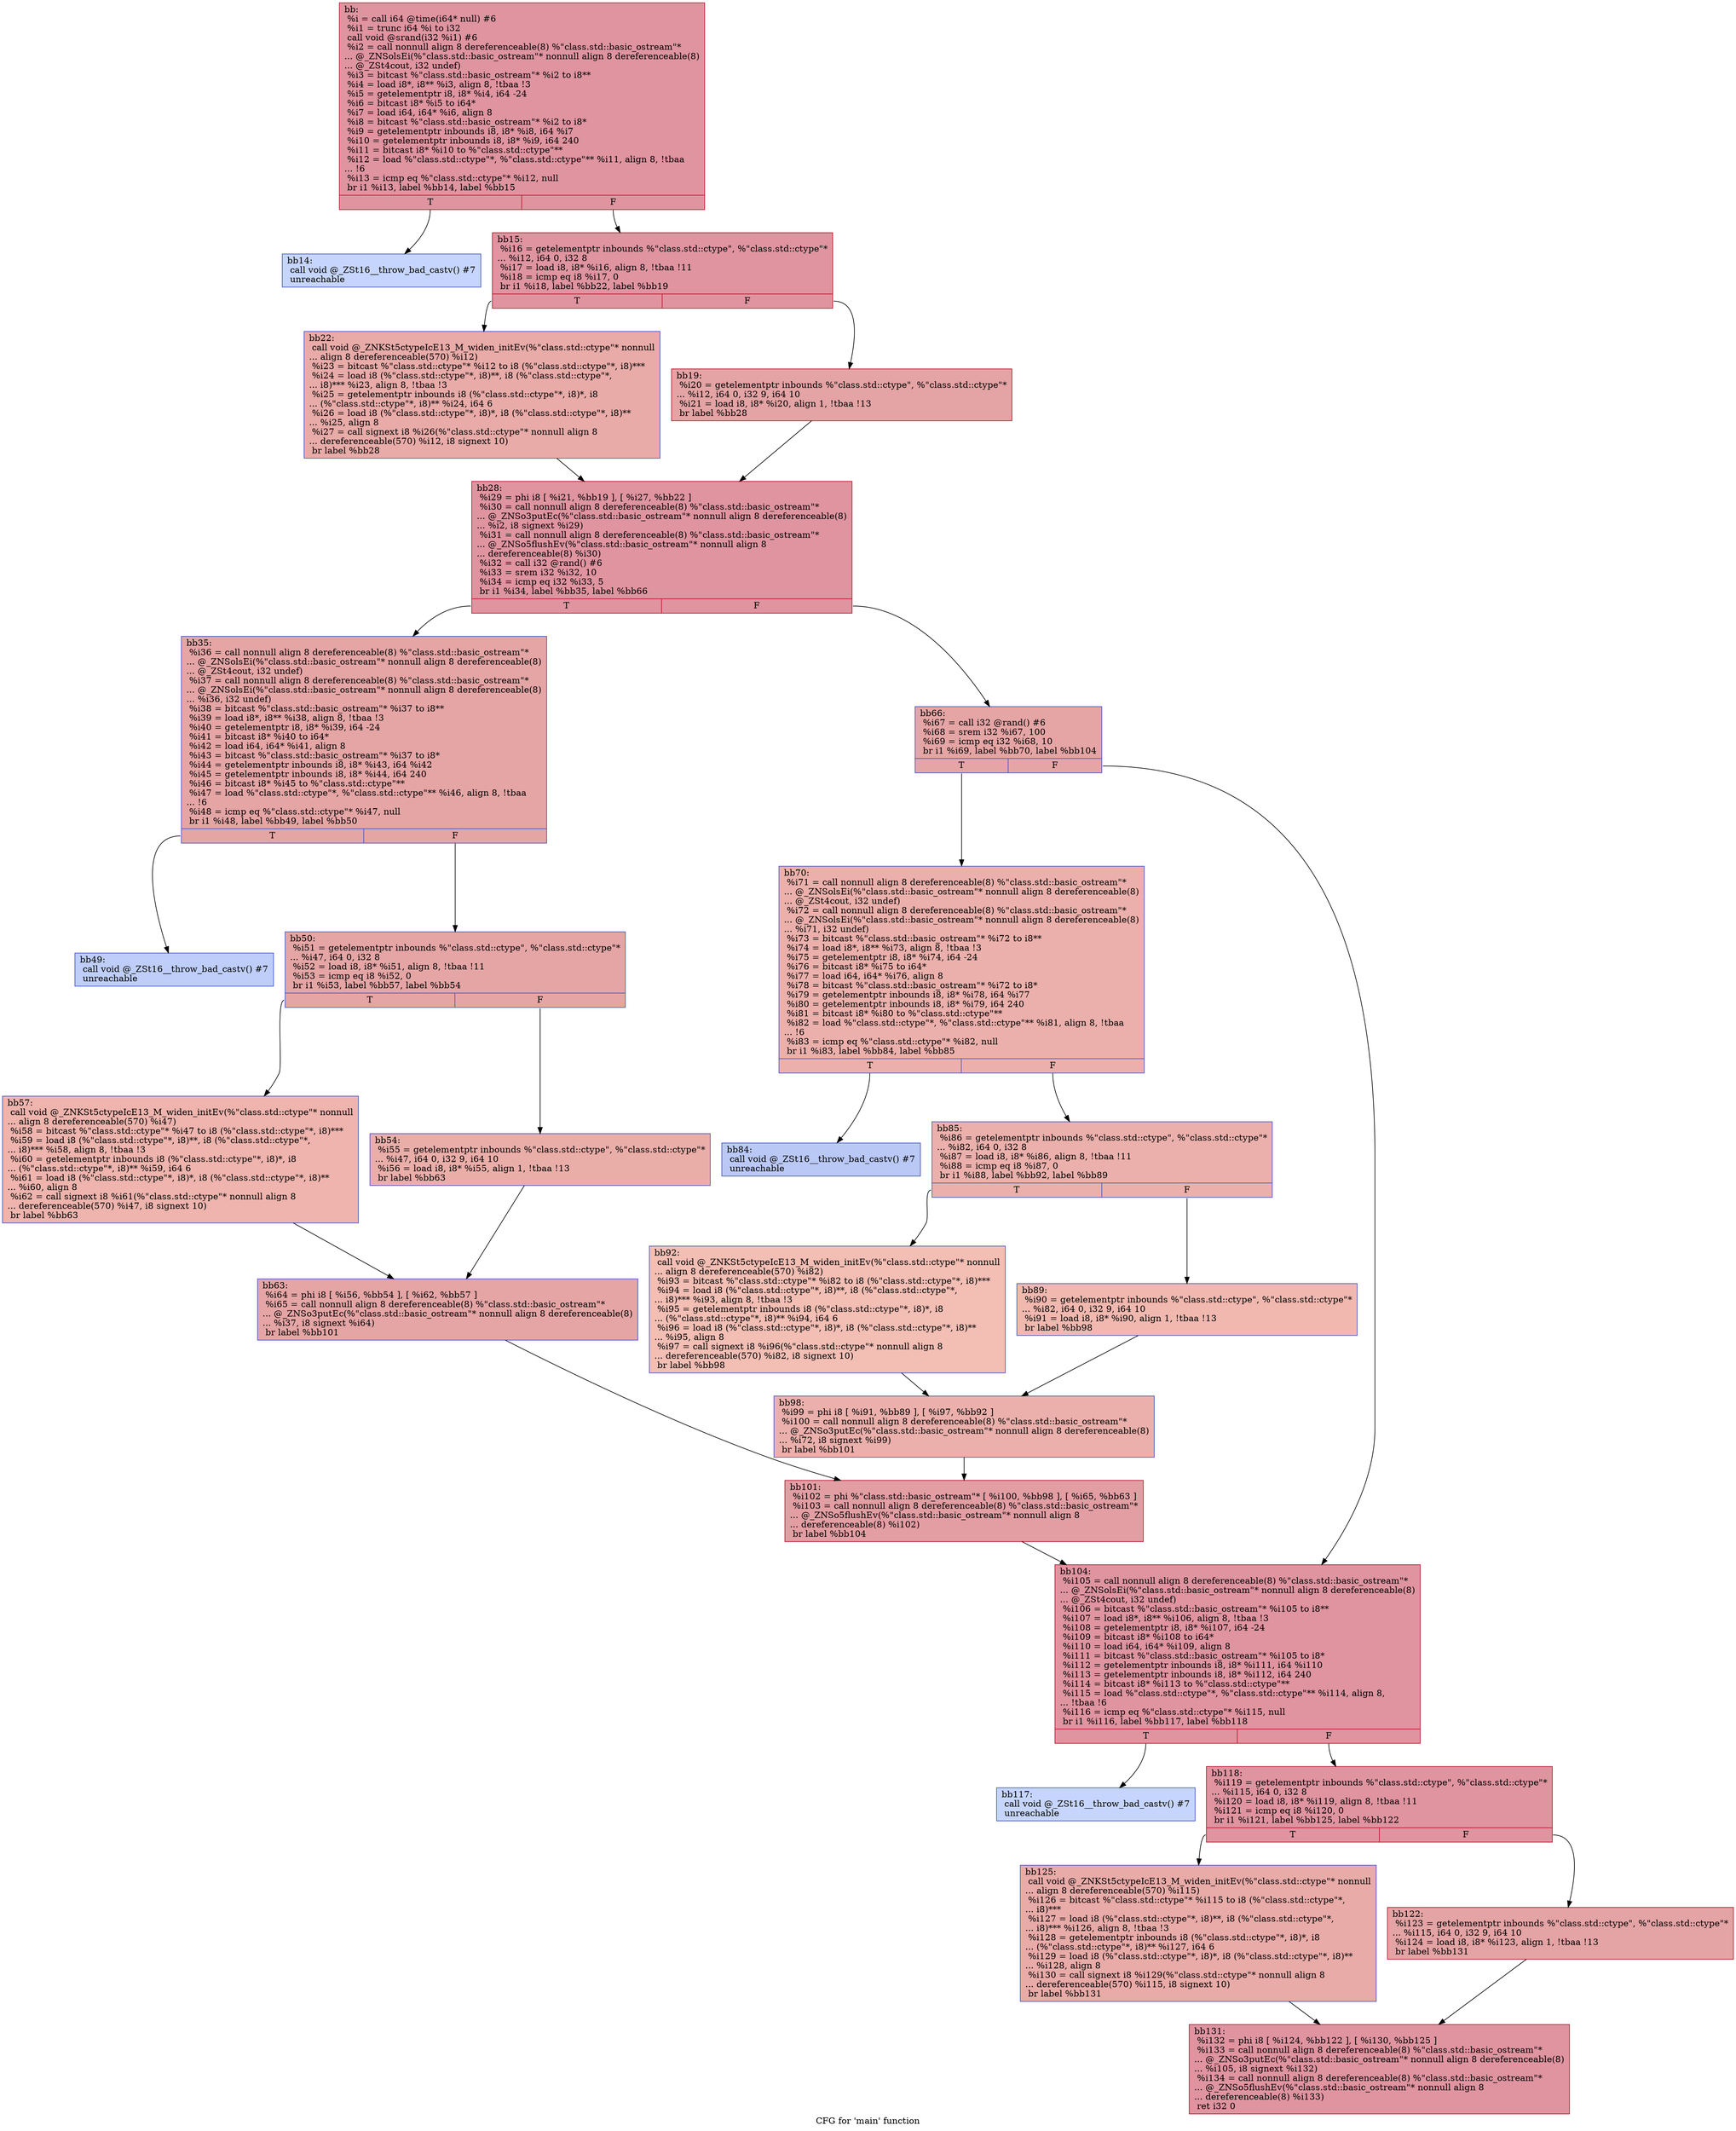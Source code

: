 digraph "CFG for 'main' function" {
	label="CFG for 'main' function";

	Node0x6aee190 [shape=record,color="#b70d28ff", style=filled, fillcolor="#b70d2870",label="{bb:\l  %i = call i64 @time(i64* null) #6\l  %i1 = trunc i64 %i to i32\l  call void @srand(i32 %i1) #6\l  %i2 = call nonnull align 8 dereferenceable(8) %\"class.std::basic_ostream\"*\l... @_ZNSolsEi(%\"class.std::basic_ostream\"* nonnull align 8 dereferenceable(8)\l... @_ZSt4cout, i32 undef)\l  %i3 = bitcast %\"class.std::basic_ostream\"* %i2 to i8**\l  %i4 = load i8*, i8** %i3, align 8, !tbaa !3\l  %i5 = getelementptr i8, i8* %i4, i64 -24\l  %i6 = bitcast i8* %i5 to i64*\l  %i7 = load i64, i64* %i6, align 8\l  %i8 = bitcast %\"class.std::basic_ostream\"* %i2 to i8*\l  %i9 = getelementptr inbounds i8, i8* %i8, i64 %i7\l  %i10 = getelementptr inbounds i8, i8* %i9, i64 240\l  %i11 = bitcast i8* %i10 to %\"class.std::ctype\"**\l  %i12 = load %\"class.std::ctype\"*, %\"class.std::ctype\"** %i11, align 8, !tbaa\l... !6\l  %i13 = icmp eq %\"class.std::ctype\"* %i12, null\l  br i1 %i13, label %bb14, label %bb15\l|{<s0>T|<s1>F}}"];
	Node0x6aee190:s0 -> Node0x6af02f0;
	Node0x6aee190:s1 -> Node0x6af03c0;
	Node0x6af02f0 [shape=record,color="#3d50c3ff", style=filled, fillcolor="#7ea1fa70",label="{bb14:                                             \l  call void @_ZSt16__throw_bad_castv() #7\l  unreachable\l}"];
	Node0x6af03c0 [shape=record,color="#b70d28ff", style=filled, fillcolor="#b70d2870",label="{bb15:                                             \l  %i16 = getelementptr inbounds %\"class.std::ctype\", %\"class.std::ctype\"*\l... %i12, i64 0, i32 8\l  %i17 = load i8, i8* %i16, align 8, !tbaa !11\l  %i18 = icmp eq i8 %i17, 0\l  br i1 %i18, label %bb22, label %bb19\l|{<s0>T|<s1>F}}"];
	Node0x6af03c0:s0 -> Node0x6af0b30;
	Node0x6af03c0:s1 -> Node0x6af0ba0;
	Node0x6af0ba0 [shape=record,color="#b70d28ff", style=filled, fillcolor="#c32e3170",label="{bb19:                                             \l  %i20 = getelementptr inbounds %\"class.std::ctype\", %\"class.std::ctype\"*\l... %i12, i64 0, i32 9, i64 10\l  %i21 = load i8, i8* %i20, align 1, !tbaa !13\l  br label %bb28\l}"];
	Node0x6af0ba0 -> Node0x6af0f50;
	Node0x6af0b30 [shape=record,color="#3d50c3ff", style=filled, fillcolor="#cc403a70",label="{bb22:                                             \l  call void @_ZNKSt5ctypeIcE13_M_widen_initEv(%\"class.std::ctype\"* nonnull\l... align 8 dereferenceable(570) %i12)\l  %i23 = bitcast %\"class.std::ctype\"* %i12 to i8 (%\"class.std::ctype\"*, i8)***\l  %i24 = load i8 (%\"class.std::ctype\"*, i8)**, i8 (%\"class.std::ctype\"*,\l... i8)*** %i23, align 8, !tbaa !3\l  %i25 = getelementptr inbounds i8 (%\"class.std::ctype\"*, i8)*, i8\l... (%\"class.std::ctype\"*, i8)** %i24, i64 6\l  %i26 = load i8 (%\"class.std::ctype\"*, i8)*, i8 (%\"class.std::ctype\"*, i8)**\l... %i25, align 8\l  %i27 = call signext i8 %i26(%\"class.std::ctype\"* nonnull align 8\l... dereferenceable(570) %i12, i8 signext 10)\l  br label %bb28\l}"];
	Node0x6af0b30 -> Node0x6af0f50;
	Node0x6af0f50 [shape=record,color="#b70d28ff", style=filled, fillcolor="#b70d2870",label="{bb28:                                             \l  %i29 = phi i8 [ %i21, %bb19 ], [ %i27, %bb22 ]\l  %i30 = call nonnull align 8 dereferenceable(8) %\"class.std::basic_ostream\"*\l... @_ZNSo3putEc(%\"class.std::basic_ostream\"* nonnull align 8 dereferenceable(8)\l... %i2, i8 signext %i29)\l  %i31 = call nonnull align 8 dereferenceable(8) %\"class.std::basic_ostream\"*\l... @_ZNSo5flushEv(%\"class.std::basic_ostream\"* nonnull align 8\l... dereferenceable(8) %i30)\l  %i32 = call i32 @rand() #6\l  %i33 = srem i32 %i32, 10\l  %i34 = icmp eq i32 %i33, 5\l  br i1 %i34, label %bb35, label %bb66\l|{<s0>T|<s1>F}}"];
	Node0x6af0f50:s0 -> Node0x6af2920;
	Node0x6af0f50:s1 -> Node0x6af29f0;
	Node0x6af2920 [shape=record,color="#3d50c3ff", style=filled, fillcolor="#c5333470",label="{bb35:                                             \l  %i36 = call nonnull align 8 dereferenceable(8) %\"class.std::basic_ostream\"*\l... @_ZNSolsEi(%\"class.std::basic_ostream\"* nonnull align 8 dereferenceable(8)\l... @_ZSt4cout, i32 undef)\l  %i37 = call nonnull align 8 dereferenceable(8) %\"class.std::basic_ostream\"*\l... @_ZNSolsEi(%\"class.std::basic_ostream\"* nonnull align 8 dereferenceable(8)\l... %i36, i32 undef)\l  %i38 = bitcast %\"class.std::basic_ostream\"* %i37 to i8**\l  %i39 = load i8*, i8** %i38, align 8, !tbaa !3\l  %i40 = getelementptr i8, i8* %i39, i64 -24\l  %i41 = bitcast i8* %i40 to i64*\l  %i42 = load i64, i64* %i41, align 8\l  %i43 = bitcast %\"class.std::basic_ostream\"* %i37 to i8*\l  %i44 = getelementptr inbounds i8, i8* %i43, i64 %i42\l  %i45 = getelementptr inbounds i8, i8* %i44, i64 240\l  %i46 = bitcast i8* %i45 to %\"class.std::ctype\"**\l  %i47 = load %\"class.std::ctype\"*, %\"class.std::ctype\"** %i46, align 8, !tbaa\l... !6\l  %i48 = icmp eq %\"class.std::ctype\"* %i47, null\l  br i1 %i48, label %bb49, label %bb50\l|{<s0>T|<s1>F}}"];
	Node0x6af2920:s0 -> Node0x6af48f0;
	Node0x6af2920:s1 -> Node0x6af4960;
	Node0x6af48f0 [shape=record,color="#3d50c3ff", style=filled, fillcolor="#6c8ff170",label="{bb49:                                             \l  call void @_ZSt16__throw_bad_castv() #7\l  unreachable\l}"];
	Node0x6af4960 [shape=record,color="#3d50c3ff", style=filled, fillcolor="#c5333470",label="{bb50:                                             \l  %i51 = getelementptr inbounds %\"class.std::ctype\", %\"class.std::ctype\"*\l... %i47, i64 0, i32 8\l  %i52 = load i8, i8* %i51, align 8, !tbaa !11\l  %i53 = icmp eq i8 %i52, 0\l  br i1 %i53, label %bb57, label %bb54\l|{<s0>T|<s1>F}}"];
	Node0x6af4960:s0 -> Node0x6af54b0;
	Node0x6af4960:s1 -> Node0x6af5520;
	Node0x6af5520 [shape=record,color="#3d50c3ff", style=filled, fillcolor="#d0473d70",label="{bb54:                                             \l  %i55 = getelementptr inbounds %\"class.std::ctype\", %\"class.std::ctype\"*\l... %i47, i64 0, i32 9, i64 10\l  %i56 = load i8, i8* %i55, align 1, !tbaa !13\l  br label %bb63\l}"];
	Node0x6af5520 -> Node0x6af5d00;
	Node0x6af54b0 [shape=record,color="#3d50c3ff", style=filled, fillcolor="#d8564670",label="{bb57:                                             \l  call void @_ZNKSt5ctypeIcE13_M_widen_initEv(%\"class.std::ctype\"* nonnull\l... align 8 dereferenceable(570) %i47)\l  %i58 = bitcast %\"class.std::ctype\"* %i47 to i8 (%\"class.std::ctype\"*, i8)***\l  %i59 = load i8 (%\"class.std::ctype\"*, i8)**, i8 (%\"class.std::ctype\"*,\l... i8)*** %i58, align 8, !tbaa !3\l  %i60 = getelementptr inbounds i8 (%\"class.std::ctype\"*, i8)*, i8\l... (%\"class.std::ctype\"*, i8)** %i59, i64 6\l  %i61 = load i8 (%\"class.std::ctype\"*, i8)*, i8 (%\"class.std::ctype\"*, i8)**\l... %i60, align 8\l  %i62 = call signext i8 %i61(%\"class.std::ctype\"* nonnull align 8\l... dereferenceable(570) %i47, i8 signext 10)\l  br label %bb63\l}"];
	Node0x6af54b0 -> Node0x6af5d00;
	Node0x6af5d00 [shape=record,color="#3d50c3ff", style=filled, fillcolor="#c5333470",label="{bb63:                                             \l  %i64 = phi i8 [ %i56, %bb54 ], [ %i62, %bb57 ]\l  %i65 = call nonnull align 8 dereferenceable(8) %\"class.std::basic_ostream\"*\l... @_ZNSo3putEc(%\"class.std::basic_ostream\"* nonnull align 8 dereferenceable(8)\l... %i37, i8 signext %i64)\l  br label %bb101\l}"];
	Node0x6af5d00 -> Node0x6af64a0;
	Node0x6af29f0 [shape=record,color="#3d50c3ff", style=filled, fillcolor="#c5333470",label="{bb66:                                             \l  %i67 = call i32 @rand() #6\l  %i68 = srem i32 %i67, 100\l  %i69 = icmp eq i32 %i68, 10\l  br i1 %i69, label %bb70, label %bb104\l|{<s0>T|<s1>F}}"];
	Node0x6af29f0:s0 -> Node0x6af67d0;
	Node0x6af29f0:s1 -> Node0x6af6840;
	Node0x6af67d0 [shape=record,color="#3d50c3ff", style=filled, fillcolor="#d24b4070",label="{bb70:                                             \l  %i71 = call nonnull align 8 dereferenceable(8) %\"class.std::basic_ostream\"*\l... @_ZNSolsEi(%\"class.std::basic_ostream\"* nonnull align 8 dereferenceable(8)\l... @_ZSt4cout, i32 undef)\l  %i72 = call nonnull align 8 dereferenceable(8) %\"class.std::basic_ostream\"*\l... @_ZNSolsEi(%\"class.std::basic_ostream\"* nonnull align 8 dereferenceable(8)\l... %i71, i32 undef)\l  %i73 = bitcast %\"class.std::basic_ostream\"* %i72 to i8**\l  %i74 = load i8*, i8** %i73, align 8, !tbaa !3\l  %i75 = getelementptr i8, i8* %i74, i64 -24\l  %i76 = bitcast i8* %i75 to i64*\l  %i77 = load i64, i64* %i76, align 8\l  %i78 = bitcast %\"class.std::basic_ostream\"* %i72 to i8*\l  %i79 = getelementptr inbounds i8, i8* %i78, i64 %i77\l  %i80 = getelementptr inbounds i8, i8* %i79, i64 240\l  %i81 = bitcast i8* %i80 to %\"class.std::ctype\"**\l  %i82 = load %\"class.std::ctype\"*, %\"class.std::ctype\"** %i81, align 8, !tbaa\l... !6\l  %i83 = icmp eq %\"class.std::ctype\"* %i82, null\l  br i1 %i83, label %bb84, label %bb85\l|{<s0>T|<s1>F}}"];
	Node0x6af67d0:s0 -> Node0x6af7300;
	Node0x6af67d0:s1 -> Node0x6af2df0;
	Node0x6af7300 [shape=record,color="#3d50c3ff", style=filled, fillcolor="#6282ea70",label="{bb84:                                             \l  call void @_ZSt16__throw_bad_castv() #7\l  unreachable\l}"];
	Node0x6af2df0 [shape=record,color="#3d50c3ff", style=filled, fillcolor="#d24b4070",label="{bb85:                                             \l  %i86 = getelementptr inbounds %\"class.std::ctype\", %\"class.std::ctype\"*\l... %i82, i64 0, i32 8\l  %i87 = load i8, i8* %i86, align 8, !tbaa !11\l  %i88 = icmp eq i8 %i87, 0\l  br i1 %i88, label %bb92, label %bb89\l|{<s0>T|<s1>F}}"];
	Node0x6af2df0:s0 -> Node0x6af3300;
	Node0x6af2df0:s1 -> Node0x6af3370;
	Node0x6af3370 [shape=record,color="#3d50c3ff", style=filled, fillcolor="#dc5d4a70",label="{bb89:                                             \l  %i90 = getelementptr inbounds %\"class.std::ctype\", %\"class.std::ctype\"*\l... %i82, i64 0, i32 9, i64 10\l  %i91 = load i8, i8* %i90, align 1, !tbaa !13\l  br label %bb98\l}"];
	Node0x6af3370 -> Node0x6af3540;
	Node0x6af3300 [shape=record,color="#3d50c3ff", style=filled, fillcolor="#e36c5570",label="{bb92:                                             \l  call void @_ZNKSt5ctypeIcE13_M_widen_initEv(%\"class.std::ctype\"* nonnull\l... align 8 dereferenceable(570) %i82)\l  %i93 = bitcast %\"class.std::ctype\"* %i82 to i8 (%\"class.std::ctype\"*, i8)***\l  %i94 = load i8 (%\"class.std::ctype\"*, i8)**, i8 (%\"class.std::ctype\"*,\l... i8)*** %i93, align 8, !tbaa !3\l  %i95 = getelementptr inbounds i8 (%\"class.std::ctype\"*, i8)*, i8\l... (%\"class.std::ctype\"*, i8)** %i94, i64 6\l  %i96 = load i8 (%\"class.std::ctype\"*, i8)*, i8 (%\"class.std::ctype\"*, i8)**\l... %i95, align 8\l  %i97 = call signext i8 %i96(%\"class.std::ctype\"* nonnull align 8\l... dereferenceable(570) %i82, i8 signext 10)\l  br label %bb98\l}"];
	Node0x6af3300 -> Node0x6af3540;
	Node0x6af3540 [shape=record,color="#3d50c3ff", style=filled, fillcolor="#d24b4070",label="{bb98:                                             \l  %i99 = phi i8 [ %i91, %bb89 ], [ %i97, %bb92 ]\l  %i100 = call nonnull align 8 dereferenceable(8) %\"class.std::basic_ostream\"*\l... @_ZNSo3putEc(%\"class.std::basic_ostream\"* nonnull align 8 dereferenceable(8)\l... %i72, i8 signext %i99)\l  br label %bb101\l}"];
	Node0x6af3540 -> Node0x6af64a0;
	Node0x6af64a0 [shape=record,color="#b70d28ff", style=filled, fillcolor="#be242e70",label="{bb101:                                            \l  %i102 = phi %\"class.std::basic_ostream\"* [ %i100, %bb98 ], [ %i65, %bb63 ]\l  %i103 = call nonnull align 8 dereferenceable(8) %\"class.std::basic_ostream\"*\l... @_ZNSo5flushEv(%\"class.std::basic_ostream\"* nonnull align 8\l... dereferenceable(8) %i102)\l  br label %bb104\l}"];
	Node0x6af64a0 -> Node0x6af6840;
	Node0x6af6840 [shape=record,color="#b70d28ff", style=filled, fillcolor="#b70d2870",label="{bb104:                                            \l  %i105 = call nonnull align 8 dereferenceable(8) %\"class.std::basic_ostream\"*\l... @_ZNSolsEi(%\"class.std::basic_ostream\"* nonnull align 8 dereferenceable(8)\l... @_ZSt4cout, i32 undef)\l  %i106 = bitcast %\"class.std::basic_ostream\"* %i105 to i8**\l  %i107 = load i8*, i8** %i106, align 8, !tbaa !3\l  %i108 = getelementptr i8, i8* %i107, i64 -24\l  %i109 = bitcast i8* %i108 to i64*\l  %i110 = load i64, i64* %i109, align 8\l  %i111 = bitcast %\"class.std::basic_ostream\"* %i105 to i8*\l  %i112 = getelementptr inbounds i8, i8* %i111, i64 %i110\l  %i113 = getelementptr inbounds i8, i8* %i112, i64 240\l  %i114 = bitcast i8* %i113 to %\"class.std::ctype\"**\l  %i115 = load %\"class.std::ctype\"*, %\"class.std::ctype\"** %i114, align 8,\l... !tbaa !6\l  %i116 = icmp eq %\"class.std::ctype\"* %i115, null\l  br i1 %i116, label %bb117, label %bb118\l|{<s0>T|<s1>F}}"];
	Node0x6af6840:s0 -> Node0x6af9ab0;
	Node0x6af6840:s1 -> Node0x6af9b20;
	Node0x6af9ab0 [shape=record,color="#3d50c3ff", style=filled, fillcolor="#7ea1fa70",label="{bb117:                                            \l  call void @_ZSt16__throw_bad_castv() #7\l  unreachable\l}"];
	Node0x6af9b20 [shape=record,color="#b70d28ff", style=filled, fillcolor="#b70d2870",label="{bb118:                                            \l  %i119 = getelementptr inbounds %\"class.std::ctype\", %\"class.std::ctype\"*\l... %i115, i64 0, i32 8\l  %i120 = load i8, i8* %i119, align 8, !tbaa !11\l  %i121 = icmp eq i8 %i120, 0\l  br i1 %i121, label %bb125, label %bb122\l|{<s0>T|<s1>F}}"];
	Node0x6af9b20:s0 -> Node0x6af9fa0;
	Node0x6af9b20:s1 -> Node0x6afa010;
	Node0x6afa010 [shape=record,color="#b70d28ff", style=filled, fillcolor="#c32e3170",label="{bb122:                                            \l  %i123 = getelementptr inbounds %\"class.std::ctype\", %\"class.std::ctype\"*\l... %i115, i64 0, i32 9, i64 10\l  %i124 = load i8, i8* %i123, align 1, !tbaa !13\l  br label %bb131\l}"];
	Node0x6afa010 -> Node0x6afa1e0;
	Node0x6af9fa0 [shape=record,color="#3d50c3ff", style=filled, fillcolor="#cc403a70",label="{bb125:                                            \l  call void @_ZNKSt5ctypeIcE13_M_widen_initEv(%\"class.std::ctype\"* nonnull\l... align 8 dereferenceable(570) %i115)\l  %i126 = bitcast %\"class.std::ctype\"* %i115 to i8 (%\"class.std::ctype\"*,\l... i8)***\l  %i127 = load i8 (%\"class.std::ctype\"*, i8)**, i8 (%\"class.std::ctype\"*,\l... i8)*** %i126, align 8, !tbaa !3\l  %i128 = getelementptr inbounds i8 (%\"class.std::ctype\"*, i8)*, i8\l... (%\"class.std::ctype\"*, i8)** %i127, i64 6\l  %i129 = load i8 (%\"class.std::ctype\"*, i8)*, i8 (%\"class.std::ctype\"*, i8)**\l... %i128, align 8\l  %i130 = call signext i8 %i129(%\"class.std::ctype\"* nonnull align 8\l... dereferenceable(570) %i115, i8 signext 10)\l  br label %bb131\l}"];
	Node0x6af9fa0 -> Node0x6afa1e0;
	Node0x6afa1e0 [shape=record,color="#b70d28ff", style=filled, fillcolor="#b70d2870",label="{bb131:                                            \l  %i132 = phi i8 [ %i124, %bb122 ], [ %i130, %bb125 ]\l  %i133 = call nonnull align 8 dereferenceable(8) %\"class.std::basic_ostream\"*\l... @_ZNSo3putEc(%\"class.std::basic_ostream\"* nonnull align 8 dereferenceable(8)\l... %i105, i8 signext %i132)\l  %i134 = call nonnull align 8 dereferenceable(8) %\"class.std::basic_ostream\"*\l... @_ZNSo5flushEv(%\"class.std::basic_ostream\"* nonnull align 8\l... dereferenceable(8) %i133)\l  ret i32 0\l}"];
}
